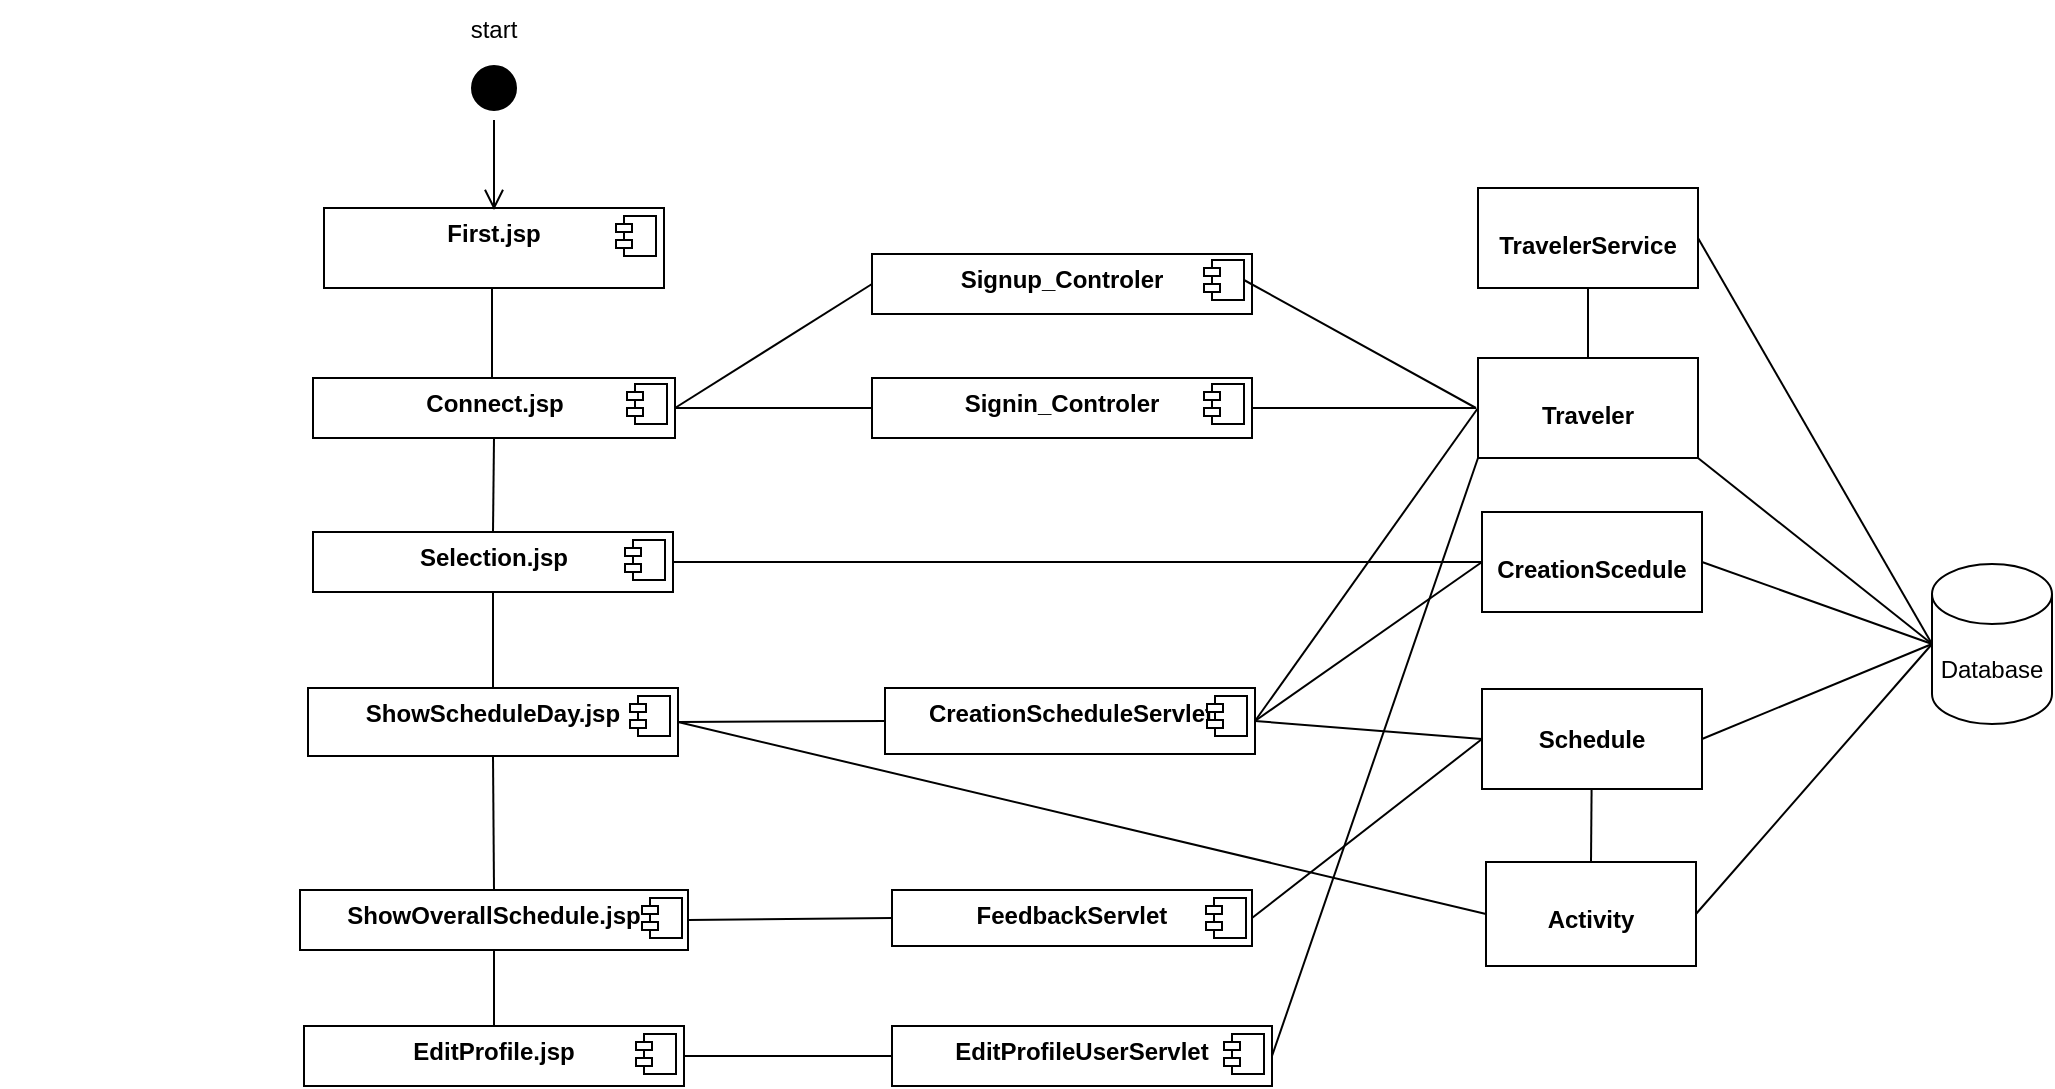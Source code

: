 <mxfile version="22.0.3" type="device">
  <diagram name="Page-1" id="5f0bae14-7c28-e335-631c-24af17079c00">
    <mxGraphModel dx="780" dy="496" grid="1" gridSize="10" guides="1" tooltips="1" connect="1" arrows="1" fold="1" page="1" pageScale="1" pageWidth="1100" pageHeight="850" background="none" math="0" shadow="0">
      <root>
        <mxCell id="0" />
        <mxCell id="1" parent="0" />
        <mxCell id="rrHo5r-WzOikPcS9EhRm-3" value="&lt;p style=&quot;margin:0px;margin-top:6px;text-align:center;&quot;&gt;&lt;b&gt;First.jsp&lt;/b&gt;&lt;/p&gt;" style="align=left;overflow=fill;html=1;dropTarget=0;whiteSpace=wrap;" parent="1" vertex="1">
          <mxGeometry x="436" y="141" width="170" height="40" as="geometry" />
        </mxCell>
        <mxCell id="rrHo5r-WzOikPcS9EhRm-4" value="" style="shape=component;jettyWidth=8;jettyHeight=4;" parent="rrHo5r-WzOikPcS9EhRm-3" vertex="1">
          <mxGeometry x="1" width="20" height="20" relative="1" as="geometry">
            <mxPoint x="-24" y="4" as="offset" />
          </mxGeometry>
        </mxCell>
        <mxCell id="rrHo5r-WzOikPcS9EhRm-7" value="&lt;p style=&quot;margin:0px;margin-top:6px;text-align:center;&quot;&gt;&lt;b&gt;CreationScheduleServlet&lt;/b&gt;&lt;/p&gt;" style="align=left;overflow=fill;html=1;dropTarget=0;whiteSpace=wrap;" parent="1" vertex="1">
          <mxGeometry x="716.5" y="381" width="185" height="33" as="geometry" />
        </mxCell>
        <mxCell id="rrHo5r-WzOikPcS9EhRm-8" value="" style="shape=component;jettyWidth=8;jettyHeight=4;" parent="rrHo5r-WzOikPcS9EhRm-7" vertex="1">
          <mxGeometry x="1" width="20" height="20" relative="1" as="geometry">
            <mxPoint x="-24" y="4" as="offset" />
          </mxGeometry>
        </mxCell>
        <mxCell id="rrHo5r-WzOikPcS9EhRm-12" value="&lt;p style=&quot;margin:0px;margin-top:6px;text-align:center;&quot;&gt;&lt;b style=&quot;background-color: initial;&quot;&gt;Selection.jsp&lt;/b&gt;&lt;/p&gt;" style="align=left;overflow=fill;html=1;dropTarget=0;whiteSpace=wrap;" parent="1" vertex="1">
          <mxGeometry x="430.5" y="303" width="180" height="30" as="geometry" />
        </mxCell>
        <mxCell id="rrHo5r-WzOikPcS9EhRm-13" value="" style="shape=component;jettyWidth=8;jettyHeight=4;" parent="rrHo5r-WzOikPcS9EhRm-12" vertex="1">
          <mxGeometry x="1" width="20" height="20" relative="1" as="geometry">
            <mxPoint x="-24" y="4" as="offset" />
          </mxGeometry>
        </mxCell>
        <mxCell id="rrHo5r-WzOikPcS9EhRm-16" value="&lt;p style=&quot;margin:0px;margin-top:6px;text-align:center;&quot;&gt;&lt;b&gt;ShowScheduleDay.jsp&lt;/b&gt;&lt;/p&gt;" style="align=left;overflow=fill;html=1;dropTarget=0;whiteSpace=wrap;" parent="1" vertex="1">
          <mxGeometry x="428" y="381" width="185" height="34" as="geometry" />
        </mxCell>
        <mxCell id="rrHo5r-WzOikPcS9EhRm-17" value="" style="shape=component;jettyWidth=8;jettyHeight=4;" parent="rrHo5r-WzOikPcS9EhRm-16" vertex="1">
          <mxGeometry x="1" width="20" height="20" relative="1" as="geometry">
            <mxPoint x="-24" y="4" as="offset" />
          </mxGeometry>
        </mxCell>
        <mxCell id="rrHo5r-WzOikPcS9EhRm-21" value="&lt;p style=&quot;margin:0px;margin-top:4px;text-align:center;&quot;&gt;&lt;br&gt;&lt;b&gt;Schedule&lt;/b&gt;&lt;/p&gt;" style="verticalAlign=top;align=left;overflow=fill;fontSize=12;fontFamily=Helvetica;html=1;whiteSpace=wrap;" parent="1" vertex="1">
          <mxGeometry x="1015" y="381.5" width="110" height="50" as="geometry" />
        </mxCell>
        <mxCell id="rrHo5r-WzOikPcS9EhRm-25" value="Database" style="shape=cylinder3;whiteSpace=wrap;html=1;boundedLbl=1;backgroundOutline=1;size=15;" parent="1" vertex="1">
          <mxGeometry x="1240" y="319" width="60" height="80" as="geometry" />
        </mxCell>
        <mxCell id="rrHo5r-WzOikPcS9EhRm-40" value="&lt;p style=&quot;margin:0px;margin-top:6px;text-align:center;&quot;&gt;&lt;b style=&quot;border-color: var(--border-color);&quot;&gt;Signin_Controler&lt;/b&gt;&lt;br&gt;&lt;/p&gt;" style="align=left;overflow=fill;html=1;dropTarget=0;whiteSpace=wrap;" parent="1" vertex="1">
          <mxGeometry x="710" y="226" width="190" height="30" as="geometry" />
        </mxCell>
        <mxCell id="rrHo5r-WzOikPcS9EhRm-41" value="" style="shape=component;jettyWidth=8;jettyHeight=4;" parent="rrHo5r-WzOikPcS9EhRm-40" vertex="1">
          <mxGeometry x="1" width="20" height="20" relative="1" as="geometry">
            <mxPoint x="-24" y="3" as="offset" />
          </mxGeometry>
        </mxCell>
        <mxCell id="rrHo5r-WzOikPcS9EhRm-54" value="" style="endArrow=none;html=1;rounded=0;entryX=0;entryY=0.5;entryDx=0;entryDy=0;exitX=1;exitY=0.5;exitDx=0;exitDy=0;" parent="1" source="rrHo5r-WzOikPcS9EhRm-51" target="rrHo5r-WzOikPcS9EhRm-21" edge="1">
          <mxGeometry width="50" height="50" relative="1" as="geometry">
            <mxPoint x="340" y="683" as="sourcePoint" />
            <mxPoint x="980" y="606" as="targetPoint" />
            <Array as="points" />
          </mxGeometry>
        </mxCell>
        <mxCell id="rrHo5r-WzOikPcS9EhRm-27" value="&lt;p style=&quot;margin: 4px 0px 0px;&quot;&gt;&lt;br&gt;&lt;/p&gt;&lt;p style=&quot;margin: 4px 0px 0px;&quot;&gt;&lt;b&gt;Traveler&lt;/b&gt;&lt;/p&gt;&lt;p style=&quot;margin: 4px 0px 0px;&quot;&gt;&lt;b&gt;&lt;br&gt;&lt;/b&gt;&lt;/p&gt;" style="verticalAlign=top;align=center;overflow=fill;fontSize=12;fontFamily=Helvetica;html=1;whiteSpace=wrap;" parent="1" vertex="1">
          <mxGeometry x="1013" y="216" width="110" height="50" as="geometry" />
        </mxCell>
        <mxCell id="rrHo5r-WzOikPcS9EhRm-67" value="&lt;p style=&quot;margin:0px;margin-top:6px;text-align:center;&quot;&gt;&lt;b&gt;Connect.jsp&lt;/b&gt;&lt;/p&gt;" style="align=left;overflow=fill;html=1;dropTarget=0;whiteSpace=wrap;" parent="1" vertex="1">
          <mxGeometry x="430.5" y="226" width="181" height="30" as="geometry" />
        </mxCell>
        <mxCell id="rrHo5r-WzOikPcS9EhRm-68" value="" style="shape=component;jettyWidth=8;jettyHeight=4;" parent="rrHo5r-WzOikPcS9EhRm-67" vertex="1">
          <mxGeometry x="1" width="20" height="20" relative="1" as="geometry">
            <mxPoint x="-24" y="3" as="offset" />
          </mxGeometry>
        </mxCell>
        <mxCell id="rrHo5r-WzOikPcS9EhRm-81" value="" style="ellipse;whiteSpace=wrap;html=1;align=center;aspect=fixed;fillColor=none;strokeColor=none;resizable=0;perimeter=centerPerimeter;rotatable=0;allowArrows=0;points=[];outlineConnect=1;" parent="1" vertex="1">
          <mxGeometry x="747" y="520" width="10" height="10" as="geometry" />
        </mxCell>
        <mxCell id="QPylJCogJ4yJsTdaJuYl-27" value="" style="ellipse;whiteSpace=wrap;html=1;align=center;aspect=fixed;fillColor=none;strokeColor=none;resizable=0;perimeter=centerPerimeter;rotatable=0;allowArrows=0;points=[];outlineConnect=1;" parent="1" vertex="1">
          <mxGeometry x="274" y="409" width="10" height="10" as="geometry" />
        </mxCell>
        <mxCell id="JJwhxfO3wkZIyO4d7TkD-3" value="" style="endArrow=none;html=1;rounded=0;entryX=1;entryY=1;entryDx=0;entryDy=0;exitX=0;exitY=0.5;exitDx=0;exitDy=0;exitPerimeter=0;" parent="1" source="rrHo5r-WzOikPcS9EhRm-25" target="rrHo5r-WzOikPcS9EhRm-27" edge="1">
          <mxGeometry width="50" height="50" relative="1" as="geometry">
            <mxPoint x="1240" y="450" as="sourcePoint" />
            <mxPoint x="850" y="442" as="targetPoint" />
          </mxGeometry>
        </mxCell>
        <mxCell id="JJwhxfO3wkZIyO4d7TkD-4" value="&lt;p style=&quot;margin:0px;margin-top:4px;text-align:center;&quot;&gt;&lt;b style=&quot;background-color: initial;&quot;&gt;&lt;br&gt;&lt;/b&gt;&lt;/p&gt;&lt;p style=&quot;margin:0px;margin-top:4px;text-align:center;&quot;&gt;&lt;b style=&quot;background-color: initial;&quot;&gt;Activity&lt;/b&gt;&lt;br&gt;&lt;/p&gt;" style="verticalAlign=top;align=left;overflow=fill;fontSize=12;fontFamily=Helvetica;html=1;whiteSpace=wrap;" parent="1" vertex="1">
          <mxGeometry x="1017" y="468" width="105" height="52" as="geometry" />
        </mxCell>
        <mxCell id="JJwhxfO3wkZIyO4d7TkD-5" value="" style="endArrow=none;html=1;rounded=0;entryX=1;entryY=0.5;entryDx=0;entryDy=0;exitX=0;exitY=0.5;exitDx=0;exitDy=0;exitPerimeter=0;" parent="1" source="rrHo5r-WzOikPcS9EhRm-25" target="JJwhxfO3wkZIyO4d7TkD-4" edge="1">
          <mxGeometry width="50" height="50" relative="1" as="geometry">
            <mxPoint x="1240" y="450" as="sourcePoint" />
            <mxPoint x="1170" y="622" as="targetPoint" />
          </mxGeometry>
        </mxCell>
        <mxCell id="rrHo5r-WzOikPcS9EhRm-33" value="&lt;p style=&quot;margin:0px;margin-top:6px;text-align:center;&quot;&gt;&lt;b&gt;ShowOverallSchedule.jsp&lt;/b&gt;&lt;/p&gt;" style="align=left;overflow=fill;html=1;dropTarget=0;whiteSpace=wrap;" parent="1" vertex="1">
          <mxGeometry x="424" y="482" width="194" height="30" as="geometry" />
        </mxCell>
        <mxCell id="rrHo5r-WzOikPcS9EhRm-34" value="" style="shape=component;jettyWidth=8;jettyHeight=4;" parent="rrHo5r-WzOikPcS9EhRm-33" vertex="1">
          <mxGeometry x="1" width="20" height="20" relative="1" as="geometry">
            <mxPoint x="-23" y="4" as="offset" />
          </mxGeometry>
        </mxCell>
        <mxCell id="JJwhxfO3wkZIyO4d7TkD-15" value="" style="endArrow=none;html=1;rounded=0;entryX=0.5;entryY=1;entryDx=0;entryDy=0;exitX=0.5;exitY=0;exitDx=0;exitDy=0;" parent="1" source="rrHo5r-WzOikPcS9EhRm-33" target="rrHo5r-WzOikPcS9EhRm-16" edge="1">
          <mxGeometry width="50" height="50" relative="1" as="geometry">
            <mxPoint x="522" y="470" as="sourcePoint" />
            <mxPoint x="530" y="482" as="targetPoint" />
          </mxGeometry>
        </mxCell>
        <mxCell id="JJwhxfO3wkZIyO4d7TkD-20" value="" style="ellipse;html=1;shape=startState;fillColor=#000000;strokeColor=#000000;" parent="1" vertex="1">
          <mxGeometry x="506" y="66" width="30" height="30" as="geometry" />
        </mxCell>
        <mxCell id="JJwhxfO3wkZIyO4d7TkD-21" value="" style="edgeStyle=orthogonalEdgeStyle;html=1;verticalAlign=bottom;endArrow=open;endSize=8;strokeColor=#000000;rounded=0;entryX=0.5;entryY=0;entryDx=0;entryDy=0;" parent="1" edge="1">
          <mxGeometry relative="1" as="geometry">
            <mxPoint x="521.0" y="142" as="targetPoint" />
            <mxPoint x="521.0" y="97" as="sourcePoint" />
          </mxGeometry>
        </mxCell>
        <mxCell id="JJwhxfO3wkZIyO4d7TkD-22" value="start" style="text;html=1;strokeColor=none;fillColor=none;align=center;verticalAlign=middle;whiteSpace=wrap;rounded=0;" parent="1" vertex="1">
          <mxGeometry x="491" y="37" width="60" height="30" as="geometry" />
        </mxCell>
        <mxCell id="JJwhxfO3wkZIyO4d7TkD-28" value="" style="endArrow=none;html=1;rounded=0;exitX=0;exitY=0.5;exitDx=0;exitDy=0;entryX=1;entryY=0.5;entryDx=0;entryDy=0;" parent="1" source="rrHo5r-WzOikPcS9EhRm-40" target="rrHo5r-WzOikPcS9EhRm-67" edge="1">
          <mxGeometry width="50" height="50" relative="1" as="geometry">
            <mxPoint x="983" y="538" as="sourcePoint" />
            <mxPoint x="640" y="321" as="targetPoint" />
            <Array as="points" />
          </mxGeometry>
        </mxCell>
        <mxCell id="JJwhxfO3wkZIyO4d7TkD-32" value="" style="endArrow=none;html=1;rounded=0;entryX=0;entryY=0.5;entryDx=0;entryDy=0;exitX=1;exitY=0.5;exitDx=0;exitDy=0;" parent="1" source="rrHo5r-WzOikPcS9EhRm-33" target="rrHo5r-WzOikPcS9EhRm-51" edge="1">
          <mxGeometry width="50" height="50" relative="1" as="geometry">
            <mxPoint x="625" y="567" as="sourcePoint" />
            <mxPoint x="965" y="567" as="targetPoint" />
            <Array as="points" />
          </mxGeometry>
        </mxCell>
        <mxCell id="rrHo5r-WzOikPcS9EhRm-51" value="&lt;p style=&quot;margin:0px;margin-top:6px;text-align:center;&quot;&gt;&lt;b&gt;FeedbackServlet&lt;/b&gt;&lt;/p&gt;" style="align=left;overflow=fill;html=1;dropTarget=0;whiteSpace=wrap;" parent="1" vertex="1">
          <mxGeometry x="720" y="482" width="180" height="28" as="geometry" />
        </mxCell>
        <mxCell id="rrHo5r-WzOikPcS9EhRm-52" value="" style="shape=component;jettyWidth=8;jettyHeight=4;" parent="rrHo5r-WzOikPcS9EhRm-51" vertex="1">
          <mxGeometry x="1" width="20" height="20" relative="1" as="geometry">
            <mxPoint x="-23" y="4" as="offset" />
          </mxGeometry>
        </mxCell>
        <mxCell id="JJwhxfO3wkZIyO4d7TkD-34" value="" style="endArrow=none;html=1;rounded=0;entryX=1;entryY=0.5;entryDx=0;entryDy=0;" parent="1" target="rrHo5r-WzOikPcS9EhRm-40" edge="1">
          <mxGeometry width="50" height="50" relative="1" as="geometry">
            <mxPoint x="1012" y="241" as="sourcePoint" />
            <mxPoint x="906" y="140" as="targetPoint" />
            <Array as="points" />
          </mxGeometry>
        </mxCell>
        <mxCell id="JJwhxfO3wkZIyO4d7TkD-36" value="" style="endArrow=none;html=1;rounded=0;exitX=0.5;exitY=0;exitDx=0;exitDy=0;entryX=0.5;entryY=1;entryDx=0;entryDy=0;" parent="1" edge="1">
          <mxGeometry width="50" height="50" relative="1" as="geometry">
            <mxPoint x="520" y="226" as="sourcePoint" />
            <mxPoint x="520" y="181" as="targetPoint" />
            <Array as="points" />
          </mxGeometry>
        </mxCell>
        <mxCell id="JJwhxfO3wkZIyO4d7TkD-37" value="" style="endArrow=none;html=1;rounded=0;exitX=0.5;exitY=0;exitDx=0;exitDy=0;entryX=0.5;entryY=1;entryDx=0;entryDy=0;" parent="1" source="rrHo5r-WzOikPcS9EhRm-12" edge="1" target="rrHo5r-WzOikPcS9EhRm-67">
          <mxGeometry width="50" height="50" relative="1" as="geometry">
            <mxPoint x="520.5" y="300" as="sourcePoint" />
            <mxPoint x="520.097" y="238" as="targetPoint" />
            <Array as="points" />
          </mxGeometry>
        </mxCell>
        <mxCell id="JJwhxfO3wkZIyO4d7TkD-38" value="" style="endArrow=none;html=1;rounded=0;exitX=0;exitY=0.5;exitDx=0;exitDy=0;entryX=1;entryY=0.5;entryDx=0;entryDy=0;" parent="1" source="rrHo5r-WzOikPcS9EhRm-21" target="rrHo5r-WzOikPcS9EhRm-7" edge="1">
          <mxGeometry width="50" height="50" relative="1" as="geometry">
            <mxPoint x="710" y="385.47" as="sourcePoint" />
            <mxPoint x="900" y="390" as="targetPoint" />
            <Array as="points" />
          </mxGeometry>
        </mxCell>
        <mxCell id="JJwhxfO3wkZIyO4d7TkD-41" value="&lt;p style=&quot;margin:0px;margin-top:6px;text-align:center;&quot;&gt;&lt;b&gt;EditProfile.jsp&lt;/b&gt;&lt;/p&gt;" style="align=left;overflow=fill;html=1;dropTarget=0;whiteSpace=wrap;" parent="1" vertex="1">
          <mxGeometry x="426" y="550" width="190" height="30" as="geometry" />
        </mxCell>
        <mxCell id="JJwhxfO3wkZIyO4d7TkD-42" value="" style="shape=component;jettyWidth=8;jettyHeight=4;" parent="JJwhxfO3wkZIyO4d7TkD-41" vertex="1">
          <mxGeometry x="1" width="20" height="20" relative="1" as="geometry">
            <mxPoint x="-24" y="4" as="offset" />
          </mxGeometry>
        </mxCell>
        <mxCell id="JJwhxfO3wkZIyO4d7TkD-43" value="&lt;p style=&quot;margin:0px;margin-top:6px;text-align:center;&quot;&gt;&lt;b&gt;EditProfileUserServlet&lt;/b&gt;&lt;/p&gt;" style="align=left;overflow=fill;html=1;dropTarget=0;whiteSpace=wrap;" parent="1" vertex="1">
          <mxGeometry x="720" y="550" width="190" height="30" as="geometry" />
        </mxCell>
        <mxCell id="JJwhxfO3wkZIyO4d7TkD-44" value="" style="shape=component;jettyWidth=8;jettyHeight=4;" parent="JJwhxfO3wkZIyO4d7TkD-43" vertex="1">
          <mxGeometry x="1" width="20" height="20" relative="1" as="geometry">
            <mxPoint x="-24" y="4" as="offset" />
          </mxGeometry>
        </mxCell>
        <mxCell id="JJwhxfO3wkZIyO4d7TkD-45" value="" style="endArrow=none;html=1;rounded=0;entryX=0;entryY=0.5;entryDx=0;entryDy=0;exitX=1;exitY=0.5;exitDx=0;exitDy=0;" parent="1" source="JJwhxfO3wkZIyO4d7TkD-41" target="JJwhxfO3wkZIyO4d7TkD-43" edge="1">
          <mxGeometry width="50" height="50" relative="1" as="geometry">
            <mxPoint x="634" y="644.47" as="sourcePoint" />
            <mxPoint x="704" y="644.47" as="targetPoint" />
            <Array as="points" />
          </mxGeometry>
        </mxCell>
        <mxCell id="JJwhxfO3wkZIyO4d7TkD-46" value="" style="endArrow=none;html=1;rounded=0;entryX=1;entryY=0.5;entryDx=0;entryDy=0;exitX=0;exitY=1;exitDx=0;exitDy=0;" parent="1" source="rrHo5r-WzOikPcS9EhRm-27" target="JJwhxfO3wkZIyO4d7TkD-43" edge="1">
          <mxGeometry width="50" height="50" relative="1" as="geometry">
            <mxPoint x="1008" y="317" as="sourcePoint" />
            <mxPoint x="910" y="317" as="targetPoint" />
            <Array as="points" />
          </mxGeometry>
        </mxCell>
        <mxCell id="CkrG8VeGBjx6NL60ix2R-1" value="&lt;p style=&quot;margin: 4px 0px 0px;&quot;&gt;&lt;b&gt;&lt;br&gt;&lt;/b&gt;&lt;/p&gt;&lt;p style=&quot;margin: 4px 0px 0px;&quot;&gt;&lt;b&gt;CreationScedule&lt;/b&gt;&lt;/p&gt;" style="verticalAlign=top;align=center;overflow=fill;fontSize=12;fontFamily=Helvetica;html=1;whiteSpace=wrap;" parent="1" vertex="1">
          <mxGeometry x="1015" y="293" width="110" height="50" as="geometry" />
        </mxCell>
        <mxCell id="CkrG8VeGBjx6NL60ix2R-2" value="" style="endArrow=none;html=1;rounded=0;entryX=1;entryY=0.5;entryDx=0;entryDy=0;exitX=0;exitY=0.5;exitDx=0;exitDy=0;exitPerimeter=0;" parent="1" source="rrHo5r-WzOikPcS9EhRm-25" target="CkrG8VeGBjx6NL60ix2R-1" edge="1">
          <mxGeometry width="50" height="50" relative="1" as="geometry">
            <mxPoint x="1240" y="450" as="sourcePoint" />
            <mxPoint x="1118" y="342" as="targetPoint" />
          </mxGeometry>
        </mxCell>
        <mxCell id="CkrG8VeGBjx6NL60ix2R-3" value="" style="endArrow=none;html=1;rounded=0;exitX=0;exitY=0.5;exitDx=0;exitDy=0;entryX=1;entryY=0.5;entryDx=0;entryDy=0;" parent="1" source="CkrG8VeGBjx6NL60ix2R-1" target="rrHo5r-WzOikPcS9EhRm-7" edge="1">
          <mxGeometry width="50" height="50" relative="1" as="geometry">
            <mxPoint x="1037" y="439" as="sourcePoint" />
            <mxPoint x="900" y="390" as="targetPoint" />
          </mxGeometry>
        </mxCell>
        <mxCell id="CkrG8VeGBjx6NL60ix2R-6" value="" style="endArrow=none;html=1;rounded=0;exitX=1;exitY=0.5;exitDx=0;exitDy=0;entryX=0;entryY=0.5;entryDx=0;entryDy=0;entryPerimeter=0;" parent="1" source="rrHo5r-WzOikPcS9EhRm-21" target="rrHo5r-WzOikPcS9EhRm-25" edge="1">
          <mxGeometry width="50" height="50" relative="1" as="geometry">
            <mxPoint x="970" y="530" as="sourcePoint" />
            <mxPoint x="1240" y="450" as="targetPoint" />
          </mxGeometry>
        </mxCell>
        <mxCell id="CkrG8VeGBjx6NL60ix2R-9" value="" style="endArrow=none;html=1;rounded=0;entryX=1;entryY=0.5;entryDx=0;entryDy=0;exitX=0;exitY=0.5;exitDx=0;exitDy=0;" parent="1" source="rrHo5r-WzOikPcS9EhRm-7" target="rrHo5r-WzOikPcS9EhRm-16" edge="1">
          <mxGeometry width="50" height="50" relative="1" as="geometry">
            <mxPoint x="760" y="584" as="sourcePoint" />
            <mxPoint x="810" y="534" as="targetPoint" />
          </mxGeometry>
        </mxCell>
        <mxCell id="CkrG8VeGBjx6NL60ix2R-11" value="&lt;p style=&quot;margin:0px;margin-top:6px;text-align:center;&quot;&gt;&lt;b&gt;Signup_Controler&lt;/b&gt;&lt;/p&gt;" style="align=left;overflow=fill;html=1;dropTarget=0;whiteSpace=wrap;" parent="1" vertex="1">
          <mxGeometry x="710" y="164" width="190" height="30" as="geometry" />
        </mxCell>
        <mxCell id="CkrG8VeGBjx6NL60ix2R-12" value="" style="shape=component;jettyWidth=8;jettyHeight=4;" parent="CkrG8VeGBjx6NL60ix2R-11" vertex="1">
          <mxGeometry x="1" width="20" height="20" relative="1" as="geometry">
            <mxPoint x="-24" y="3" as="offset" />
          </mxGeometry>
        </mxCell>
        <mxCell id="CkrG8VeGBjx6NL60ix2R-13" value="" style="endArrow=none;html=1;rounded=0;exitX=1;exitY=0.5;exitDx=0;exitDy=0;entryX=0;entryY=0.5;entryDx=0;entryDy=0;" parent="1" source="rrHo5r-WzOikPcS9EhRm-67" target="CkrG8VeGBjx6NL60ix2R-11" edge="1">
          <mxGeometry width="50" height="50" relative="1" as="geometry">
            <mxPoint x="720" y="234" as="sourcePoint" />
            <mxPoint x="770" y="184" as="targetPoint" />
          </mxGeometry>
        </mxCell>
        <mxCell id="CkrG8VeGBjx6NL60ix2R-14" value="" style="endArrow=none;html=1;rounded=0;entryX=1;entryY=0.5;entryDx=0;entryDy=0;exitX=0;exitY=0.5;exitDx=0;exitDy=0;" parent="1" target="CkrG8VeGBjx6NL60ix2R-12" edge="1">
          <mxGeometry width="50" height="50" relative="1" as="geometry">
            <mxPoint x="1012" y="241" as="sourcePoint" />
            <mxPoint x="770" y="184" as="targetPoint" />
          </mxGeometry>
        </mxCell>
        <mxCell id="rw2ksO2WfS2tUrKaQk8l-1" value="" style="endArrow=none;html=1;rounded=0;entryX=0.5;entryY=1;entryDx=0;entryDy=0;exitX=0.5;exitY=0;exitDx=0;exitDy=0;" parent="1" source="JJwhxfO3wkZIyO4d7TkD-41" target="rrHo5r-WzOikPcS9EhRm-33" edge="1">
          <mxGeometry width="50" height="50" relative="1" as="geometry">
            <mxPoint x="850" y="500" as="sourcePoint" />
            <mxPoint x="900" y="450" as="targetPoint" />
          </mxGeometry>
        </mxCell>
        <mxCell id="rw2ksO2WfS2tUrKaQk8l-5" value="" style="endArrow=none;html=1;rounded=0;exitX=0.5;exitY=0;exitDx=0;exitDy=0;entryX=0.5;entryY=1;entryDx=0;entryDy=0;" parent="1" source="rrHo5r-WzOikPcS9EhRm-16" target="rrHo5r-WzOikPcS9EhRm-12" edge="1">
          <mxGeometry width="50" height="50" relative="1" as="geometry">
            <mxPoint x="520.5" y="397" as="sourcePoint" />
            <mxPoint x="600" y="360" as="targetPoint" />
          </mxGeometry>
        </mxCell>
        <mxCell id="15mbWHy1GeMFyQVu4cun-1" value="&lt;p style=&quot;margin: 4px 0px 0px;&quot;&gt;&lt;br&gt;&lt;/p&gt;&lt;p style=&quot;margin: 4px 0px 0px;&quot;&gt;&lt;b&gt;TravelerService&lt;/b&gt;&lt;/p&gt;&lt;p style=&quot;margin: 4px 0px 0px;&quot;&gt;&lt;b&gt;&lt;br&gt;&lt;/b&gt;&lt;/p&gt;" style="verticalAlign=top;align=center;overflow=fill;fontSize=12;fontFamily=Helvetica;html=1;whiteSpace=wrap;" parent="1" vertex="1">
          <mxGeometry x="1013" y="131" width="110" height="50" as="geometry" />
        </mxCell>
        <mxCell id="15mbWHy1GeMFyQVu4cun-2" value="" style="endArrow=none;html=1;rounded=0;entryX=1;entryY=0.5;entryDx=0;entryDy=0;exitX=0;exitY=0.5;exitDx=0;exitDy=0;exitPerimeter=0;" parent="1" source="rrHo5r-WzOikPcS9EhRm-25" target="15mbWHy1GeMFyQVu4cun-1" edge="1">
          <mxGeometry width="50" height="50" relative="1" as="geometry">
            <mxPoint x="1240" y="450" as="sourcePoint" />
            <mxPoint x="1110" y="340" as="targetPoint" />
          </mxGeometry>
        </mxCell>
        <mxCell id="15mbWHy1GeMFyQVu4cun-3" value="" style="endArrow=none;html=1;rounded=0;entryX=0.5;entryY=0;entryDx=0;entryDy=0;" parent="1" source="rrHo5r-WzOikPcS9EhRm-21" target="JJwhxfO3wkZIyO4d7TkD-4" edge="1">
          <mxGeometry width="50" height="50" relative="1" as="geometry">
            <mxPoint x="860" y="490" as="sourcePoint" />
            <mxPoint x="910" y="440" as="targetPoint" />
          </mxGeometry>
        </mxCell>
        <mxCell id="15mbWHy1GeMFyQVu4cun-5" value="" style="endArrow=none;html=1;rounded=0;entryX=0.5;entryY=1;entryDx=0;entryDy=0;" parent="1" source="rrHo5r-WzOikPcS9EhRm-27" target="15mbWHy1GeMFyQVu4cun-1" edge="1">
          <mxGeometry width="50" height="50" relative="1" as="geometry">
            <mxPoint x="860" y="308" as="sourcePoint" />
            <mxPoint x="910" y="258" as="targetPoint" />
          </mxGeometry>
        </mxCell>
        <mxCell id="15mbWHy1GeMFyQVu4cun-7" value="" style="endArrow=none;html=1;rounded=0;exitX=1;exitY=0.5;exitDx=0;exitDy=0;entryX=0;entryY=0.5;entryDx=0;entryDy=0;" parent="1" source="rrHo5r-WzOikPcS9EhRm-12" target="CkrG8VeGBjx6NL60ix2R-1" edge="1">
          <mxGeometry width="50" height="50" relative="1" as="geometry">
            <mxPoint x="740" y="290" as="sourcePoint" />
            <mxPoint x="790" y="240" as="targetPoint" />
          </mxGeometry>
        </mxCell>
        <mxCell id="15mbWHy1GeMFyQVu4cun-9" value="" style="endArrow=none;html=1;rounded=0;entryX=0;entryY=0.5;entryDx=0;entryDy=0;exitX=1;exitY=0.5;exitDx=0;exitDy=0;" parent="1" source="rrHo5r-WzOikPcS9EhRm-7" target="rrHo5r-WzOikPcS9EhRm-27" edge="1">
          <mxGeometry width="50" height="50" relative="1" as="geometry">
            <mxPoint x="900" y="390" as="sourcePoint" />
            <mxPoint x="790" y="340" as="targetPoint" />
          </mxGeometry>
        </mxCell>
        <mxCell id="15mbWHy1GeMFyQVu4cun-10" value="" style="endArrow=none;html=1;rounded=0;exitX=1;exitY=0.5;exitDx=0;exitDy=0;entryX=0;entryY=0.5;entryDx=0;entryDy=0;" parent="1" source="rrHo5r-WzOikPcS9EhRm-16" target="JJwhxfO3wkZIyO4d7TkD-4" edge="1">
          <mxGeometry width="50" height="50" relative="1" as="geometry">
            <mxPoint x="710" y="530" as="sourcePoint" />
            <mxPoint x="760" y="480" as="targetPoint" />
          </mxGeometry>
        </mxCell>
      </root>
    </mxGraphModel>
  </diagram>
</mxfile>
